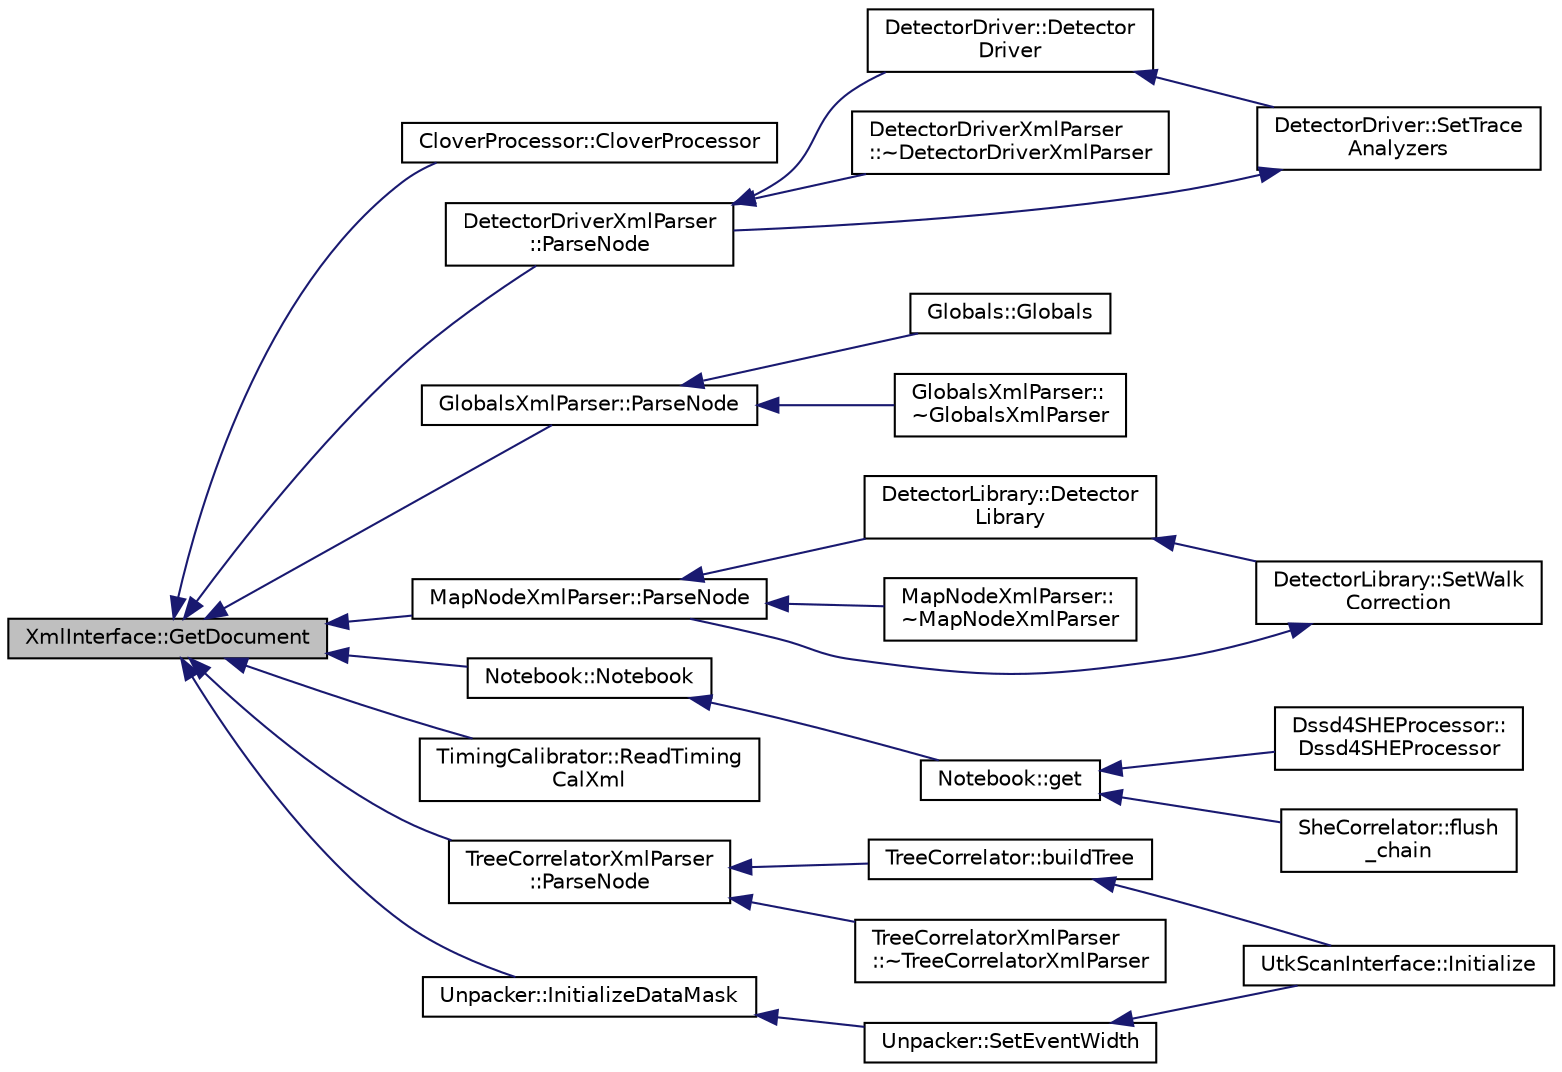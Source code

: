 digraph "XmlInterface::GetDocument"
{
  edge [fontname="Helvetica",fontsize="10",labelfontname="Helvetica",labelfontsize="10"];
  node [fontname="Helvetica",fontsize="10",shape=record];
  rankdir="LR";
  Node1 [label="XmlInterface::GetDocument",height=0.2,width=0.4,color="black", fillcolor="grey75", style="filled", fontcolor="black"];
  Node1 -> Node2 [dir="back",color="midnightblue",fontsize="10",style="solid",fontname="Helvetica"];
  Node2 [label="CloverProcessor::CloverProcessor",height=0.2,width=0.4,color="black", fillcolor="white", style="filled",URL="$d5/d01/class_clover_processor.html#a3c58e3c0126c00e2eab8388339252d96"];
  Node1 -> Node3 [dir="back",color="midnightblue",fontsize="10",style="solid",fontname="Helvetica"];
  Node3 [label="DetectorDriverXmlParser\l::ParseNode",height=0.2,width=0.4,color="black", fillcolor="white", style="filled",URL="$d9/d08/class_detector_driver_xml_parser.html#a33e7a52b7ed09acdb053c5eacac217f7"];
  Node3 -> Node4 [dir="back",color="midnightblue",fontsize="10",style="solid",fontname="Helvetica"];
  Node4 [label="DetectorDriver::Detector\lDriver",height=0.2,width=0.4,color="black", fillcolor="white", style="filled",URL="$de/d91/class_detector_driver.html#aac6fa05787b262bb9ca406e36a58668a"];
  Node4 -> Node5 [dir="back",color="midnightblue",fontsize="10",style="solid",fontname="Helvetica"];
  Node5 [label="DetectorDriver::SetTrace\lAnalyzers",height=0.2,width=0.4,color="black", fillcolor="white", style="filled",URL="$de/d91/class_detector_driver.html#a9d8c91a23592fc22bf9fdb9f4875bb84"];
  Node5 -> Node3 [dir="back",color="midnightblue",fontsize="10",style="solid",fontname="Helvetica"];
  Node3 -> Node6 [dir="back",color="midnightblue",fontsize="10",style="solid",fontname="Helvetica"];
  Node6 [label="DetectorDriverXmlParser\l::~DetectorDriverXmlParser",height=0.2,width=0.4,color="black", fillcolor="white", style="filled",URL="$d9/d08/class_detector_driver_xml_parser.html#ae44472572048095860e518e3ef42e6c4",tooltip="Default Destructor. "];
  Node1 -> Node7 [dir="back",color="midnightblue",fontsize="10",style="solid",fontname="Helvetica"];
  Node7 [label="GlobalsXmlParser::ParseNode",height=0.2,width=0.4,color="black", fillcolor="white", style="filled",URL="$de/db6/class_globals_xml_parser.html#ad982da889dd91b5f1d9823f9dfca646e"];
  Node7 -> Node8 [dir="back",color="midnightblue",fontsize="10",style="solid",fontname="Helvetica"];
  Node8 [label="Globals::Globals",height=0.2,width=0.4,color="black", fillcolor="white", style="filled",URL="$d3/daf/class_globals.html#ad6c9fda8d0018300ce2a7b7e481181c2",tooltip="Default Constructor. "];
  Node7 -> Node9 [dir="back",color="midnightblue",fontsize="10",style="solid",fontname="Helvetica"];
  Node9 [label="GlobalsXmlParser::\l~GlobalsXmlParser",height=0.2,width=0.4,color="black", fillcolor="white", style="filled",URL="$de/db6/class_globals_xml_parser.html#a666ff63de6175d6844cc8e9b098bf25a",tooltip="Default Destructor. "];
  Node1 -> Node10 [dir="back",color="midnightblue",fontsize="10",style="solid",fontname="Helvetica"];
  Node10 [label="MapNodeXmlParser::ParseNode",height=0.2,width=0.4,color="black", fillcolor="white", style="filled",URL="$d1/d1c/class_map_node_xml_parser.html#ab0bb09c0943299b2a793d091efcae1bd"];
  Node10 -> Node11 [dir="back",color="midnightblue",fontsize="10",style="solid",fontname="Helvetica"];
  Node11 [label="DetectorLibrary::Detector\lLibrary",height=0.2,width=0.4,color="black", fillcolor="white", style="filled",URL="$dc/dbe/class_detector_library.html#a139f2413cf7d9890e32d87a0968b0fa2",tooltip="Default Constructor. "];
  Node11 -> Node12 [dir="back",color="midnightblue",fontsize="10",style="solid",fontname="Helvetica"];
  Node12 [label="DetectorLibrary::SetWalk\lCorrection",height=0.2,width=0.4,color="black", fillcolor="white", style="filled",URL="$dc/dbe/class_detector_library.html#a270b2785fce0d3f1b2806c1b6019b7e4"];
  Node12 -> Node10 [dir="back",color="midnightblue",fontsize="10",style="solid",fontname="Helvetica"];
  Node10 -> Node13 [dir="back",color="midnightblue",fontsize="10",style="solid",fontname="Helvetica"];
  Node13 [label="MapNodeXmlParser::\l~MapNodeXmlParser",height=0.2,width=0.4,color="black", fillcolor="white", style="filled",URL="$d1/d1c/class_map_node_xml_parser.html#a45bc6854cdd35a8f9ad82f2c8d2c2b8b",tooltip="Default Destructor. "];
  Node1 -> Node14 [dir="back",color="midnightblue",fontsize="10",style="solid",fontname="Helvetica"];
  Node14 [label="Notebook::Notebook",height=0.2,width=0.4,color="black", fillcolor="white", style="filled",URL="$d0/d51/class_notebook.html#a1ca045e919168c2c40fe04962c7b6800",tooltip="Default constructor. "];
  Node14 -> Node15 [dir="back",color="midnightblue",fontsize="10",style="solid",fontname="Helvetica"];
  Node15 [label="Notebook::get",height=0.2,width=0.4,color="black", fillcolor="white", style="filled",URL="$d0/d51/class_notebook.html#afed0d7a9c4df3ded88f0446972fb1b3b"];
  Node15 -> Node16 [dir="back",color="midnightblue",fontsize="10",style="solid",fontname="Helvetica"];
  Node16 [label="Dssd4SHEProcessor::\lDssd4SHEProcessor",height=0.2,width=0.4,color="black", fillcolor="white", style="filled",URL="$db/da8/class_dssd4_s_h_e_processor.html#a99b86cff3bc477f4c3e26dcd6bbbcd58"];
  Node15 -> Node17 [dir="back",color="midnightblue",fontsize="10",style="solid",fontname="Helvetica"];
  Node17 [label="SheCorrelator::flush\l_chain",height=0.2,width=0.4,color="black", fillcolor="white", style="filled",URL="$da/d3b/class_she_correlator.html#a919d59639a36e99b3dc6623d06014c9b"];
  Node1 -> Node18 [dir="back",color="midnightblue",fontsize="10",style="solid",fontname="Helvetica"];
  Node18 [label="TimingCalibrator::ReadTiming\lCalXml",height=0.2,width=0.4,color="black", fillcolor="white", style="filled",URL="$dd/d02/class_timing_calibrator.html#af94e93cc51405328f992d3636e586a39",tooltip="Reads in the calibrations in the XML config. "];
  Node1 -> Node19 [dir="back",color="midnightblue",fontsize="10",style="solid",fontname="Helvetica"];
  Node19 [label="TreeCorrelatorXmlParser\l::ParseNode",height=0.2,width=0.4,color="black", fillcolor="white", style="filled",URL="$da/dde/class_tree_correlator_xml_parser.html#a74f49bab1bb08549b54300beb5ba2933"];
  Node19 -> Node20 [dir="back",color="midnightblue",fontsize="10",style="solid",fontname="Helvetica"];
  Node20 [label="TreeCorrelator::buildTree",height=0.2,width=0.4,color="black", fillcolor="white", style="filled",URL="$d3/d2c/class_tree_correlator.html#ab6016005579b56ba1e8df981ed8c3559"];
  Node20 -> Node21 [dir="back",color="midnightblue",fontsize="10",style="solid",fontname="Helvetica"];
  Node21 [label="UtkScanInterface::Initialize",height=0.2,width=0.4,color="black", fillcolor="white", style="filled",URL="$db/d6c/class_utk_scan_interface.html#a97f114b210931247250458851cead748"];
  Node19 -> Node22 [dir="back",color="midnightblue",fontsize="10",style="solid",fontname="Helvetica"];
  Node22 [label="TreeCorrelatorXmlParser\l::~TreeCorrelatorXmlParser",height=0.2,width=0.4,color="black", fillcolor="white", style="filled",URL="$da/dde/class_tree_correlator_xml_parser.html#ab16bd3cdc43bba3379860c1fb833cf28",tooltip="Default Destructor. "];
  Node1 -> Node23 [dir="back",color="midnightblue",fontsize="10",style="solid",fontname="Helvetica"];
  Node23 [label="Unpacker::InitializeDataMask",height=0.2,width=0.4,color="black", fillcolor="white", style="filled",URL="$d2/de8/class_unpacker.html#afe0692e9c1c1a0eaf526e9c851d99d72"];
  Node23 -> Node24 [dir="back",color="midnightblue",fontsize="10",style="solid",fontname="Helvetica"];
  Node24 [label="Unpacker::SetEventWidth",height=0.2,width=0.4,color="black", fillcolor="white", style="filled",URL="$d2/de8/class_unpacker.html#abff5c3f29a4a9cfd8f093f1d664940be",tooltip="Set the width of events in pixie16 clock ticks. "];
  Node24 -> Node21 [dir="back",color="midnightblue",fontsize="10",style="solid",fontname="Helvetica"];
}
